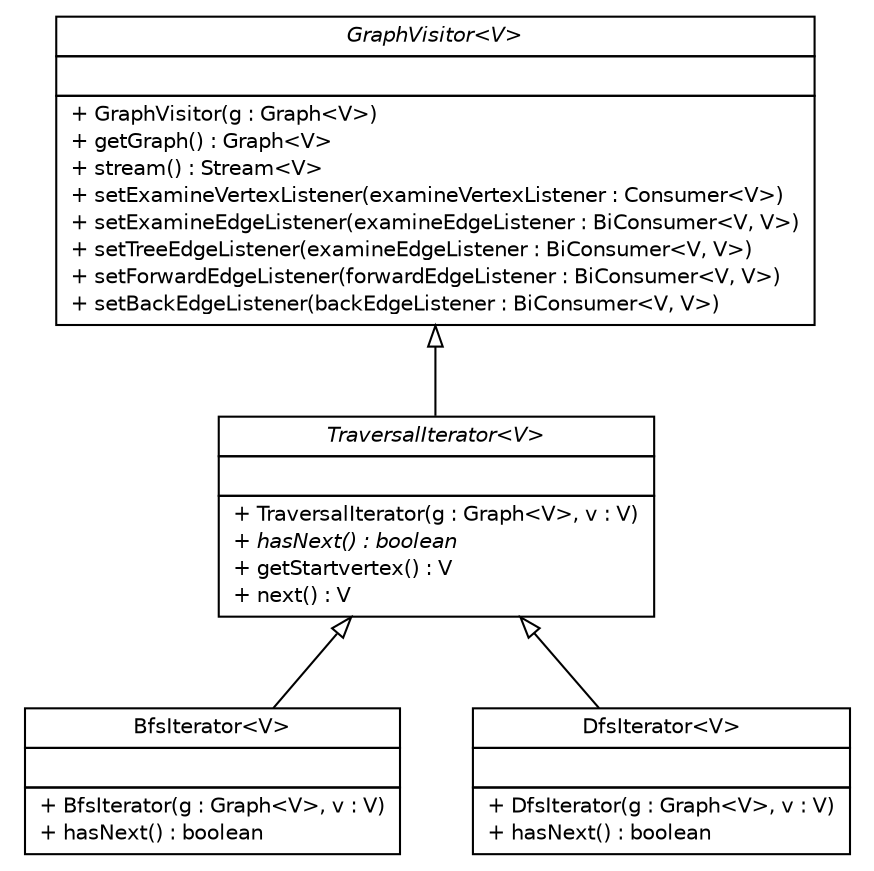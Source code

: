 #!/usr/local/bin/dot
#
# Class diagram 
# Generated by UMLGraph version R5_6-24-gf6e263 (http://www.umlgraph.org/)
#

digraph G {
	edge [fontname="Helvetica",fontsize=10,labelfontname="Helvetica",labelfontsize=10];
	node [fontname="Helvetica",fontsize=10,shape=plaintext];
	nodesep=0.25;
	ranksep=0.5;
	// org.jgraphl.graph.traversal.TraversalIterator<V>
	c225 [label=<<table title="org.jgraphl.graph.traversal.TraversalIterator" border="0" cellborder="1" cellspacing="0" cellpadding="2" port="p" href="./TraversalIterator.html">
		<tr><td><table border="0" cellspacing="0" cellpadding="1">
<tr><td align="center" balign="center"><font face="Helvetica-Oblique"> TraversalIterator&lt;V&gt; </font></td></tr>
		</table></td></tr>
		<tr><td><table border="0" cellspacing="0" cellpadding="1">
<tr><td align="left" balign="left">  </td></tr>
		</table></td></tr>
		<tr><td><table border="0" cellspacing="0" cellpadding="1">
<tr><td align="left" balign="left"> + TraversalIterator(g : Graph&lt;V&gt;, v : V) </td></tr>
<tr><td align="left" balign="left"><font face="Helvetica-Oblique" point-size="10.0"> + hasNext() : boolean </font></td></tr>
<tr><td align="left" balign="left"> + getStartvertex() : V </td></tr>
<tr><td align="left" balign="left"> + next() : V </td></tr>
		</table></td></tr>
		</table>>, URL="./TraversalIterator.html", fontname="Helvetica", fontcolor="black", fontsize=10.0];
	// org.jgraphl.graph.traversal.BfsIterator<V>
	c226 [label=<<table title="org.jgraphl.graph.traversal.BfsIterator" border="0" cellborder="1" cellspacing="0" cellpadding="2" port="p" href="./BfsIterator.html">
		<tr><td><table border="0" cellspacing="0" cellpadding="1">
<tr><td align="center" balign="center"> BfsIterator&lt;V&gt; </td></tr>
		</table></td></tr>
		<tr><td><table border="0" cellspacing="0" cellpadding="1">
<tr><td align="left" balign="left">  </td></tr>
		</table></td></tr>
		<tr><td><table border="0" cellspacing="0" cellpadding="1">
<tr><td align="left" balign="left"> + BfsIterator(g : Graph&lt;V&gt;, v : V) </td></tr>
<tr><td align="left" balign="left"> + hasNext() : boolean </td></tr>
		</table></td></tr>
		</table>>, URL="./BfsIterator.html", fontname="Helvetica", fontcolor="black", fontsize=10.0];
	// org.jgraphl.graph.traversal.DfsIterator<V>
	c227 [label=<<table title="org.jgraphl.graph.traversal.DfsIterator" border="0" cellborder="1" cellspacing="0" cellpadding="2" port="p" href="./DfsIterator.html">
		<tr><td><table border="0" cellspacing="0" cellpadding="1">
<tr><td align="center" balign="center"> DfsIterator&lt;V&gt; </td></tr>
		</table></td></tr>
		<tr><td><table border="0" cellspacing="0" cellpadding="1">
<tr><td align="left" balign="left">  </td></tr>
		</table></td></tr>
		<tr><td><table border="0" cellspacing="0" cellpadding="1">
<tr><td align="left" balign="left"> + DfsIterator(g : Graph&lt;V&gt;, v : V) </td></tr>
<tr><td align="left" balign="left"> + hasNext() : boolean </td></tr>
		</table></td></tr>
		</table>>, URL="./DfsIterator.html", fontname="Helvetica", fontcolor="black", fontsize=10.0];
	// org.jgraphl.graph.traversal.GraphVisitor<V>
	c228 [label=<<table title="org.jgraphl.graph.traversal.GraphVisitor" border="0" cellborder="1" cellspacing="0" cellpadding="2" port="p" href="./GraphVisitor.html">
		<tr><td><table border="0" cellspacing="0" cellpadding="1">
<tr><td align="center" balign="center"><font face="Helvetica-Oblique"> GraphVisitor&lt;V&gt; </font></td></tr>
		</table></td></tr>
		<tr><td><table border="0" cellspacing="0" cellpadding="1">
<tr><td align="left" balign="left">  </td></tr>
		</table></td></tr>
		<tr><td><table border="0" cellspacing="0" cellpadding="1">
<tr><td align="left" balign="left"> + GraphVisitor(g : Graph&lt;V&gt;) </td></tr>
<tr><td align="left" balign="left"> + getGraph() : Graph&lt;V&gt; </td></tr>
<tr><td align="left" balign="left"> + stream() : Stream&lt;V&gt; </td></tr>
<tr><td align="left" balign="left"> + setExamineVertexListener(examineVertexListener : Consumer&lt;V&gt;) </td></tr>
<tr><td align="left" balign="left"> + setExamineEdgeListener(examineEdgeListener : BiConsumer&lt;V, V&gt;) </td></tr>
<tr><td align="left" balign="left"> + setTreeEdgeListener(examineEdgeListener : BiConsumer&lt;V, V&gt;) </td></tr>
<tr><td align="left" balign="left"> + setForwardEdgeListener(forwardEdgeListener : BiConsumer&lt;V, V&gt;) </td></tr>
<tr><td align="left" balign="left"> + setBackEdgeListener(backEdgeListener : BiConsumer&lt;V, V&gt;) </td></tr>
		</table></td></tr>
		</table>>, URL="./GraphVisitor.html", fontname="Helvetica", fontcolor="black", fontsize=10.0];
	//org.jgraphl.graph.traversal.TraversalIterator<V> extends org.jgraphl.graph.traversal.GraphVisitor<V>
	c228:p -> c225:p [dir=back,arrowtail=empty];
	//org.jgraphl.graph.traversal.BfsIterator<V> extends org.jgraphl.graph.traversal.TraversalIterator<V>
	c225:p -> c226:p [dir=back,arrowtail=empty];
	//org.jgraphl.graph.traversal.DfsIterator<V> extends org.jgraphl.graph.traversal.TraversalIterator<V>
	c225:p -> c227:p [dir=back,arrowtail=empty];
}

